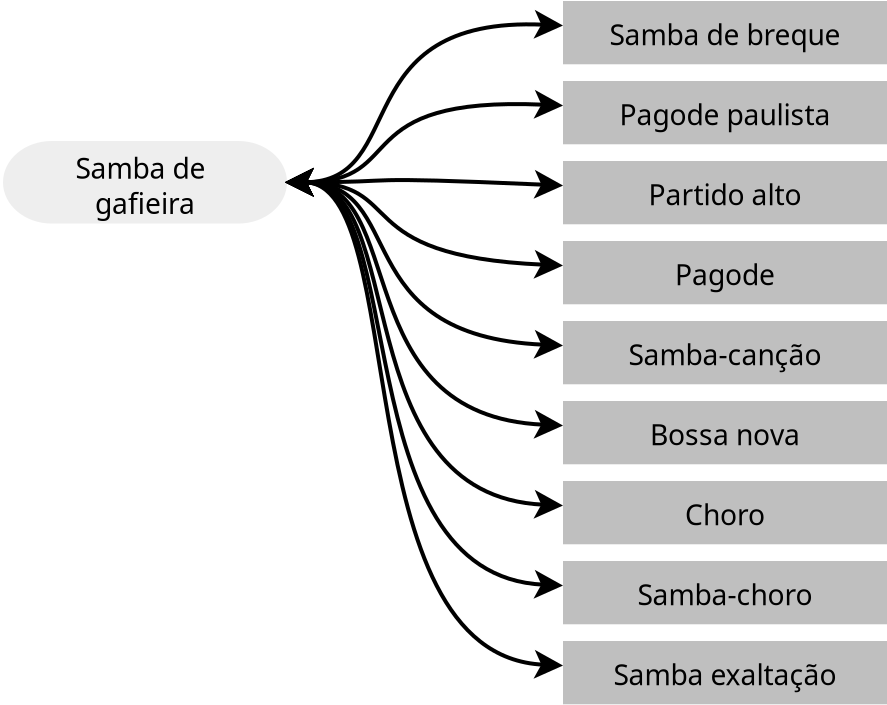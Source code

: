 <?xml version="1.0" encoding="UTF-8"?>
<dia:diagram xmlns:dia="http://www.lysator.liu.se/~alla/dia/">
  <dia:layer name="Segundo plano" visible="true" connectable="true" active="true">
    <dia:object type="Flowchart - Terminal" version="1" id="O0">
      <dia:attribute name="obj_pos">
        <dia:point val="33,3"/>
      </dia:attribute>
      <dia:attribute name="obj_bb">
        <dia:rectangle val="32.8,2.8;47.2,7.128"/>
      </dia:attribute>
      <dia:attribute name="meta">
        <dia:composite type="dict"/>
      </dia:attribute>
      <dia:attribute name="elem_corner">
        <dia:point val="33,3"/>
      </dia:attribute>
      <dia:attribute name="elem_width">
        <dia:real val="14"/>
      </dia:attribute>
      <dia:attribute name="elem_height">
        <dia:real val="3.928"/>
      </dia:attribute>
      <dia:attribute name="line_width">
        <dia:real val="0.2"/>
      </dia:attribute>
      <dia:attribute name="line_colour">
        <dia:color val="#eeeeeeff"/>
      </dia:attribute>
      <dia:attribute name="fill_colour">
        <dia:color val="#eeeeeeff"/>
      </dia:attribute>
      <dia:attribute name="show_background">
        <dia:boolean val="true"/>
      </dia:attribute>
      <dia:attribute name="line_style">
        <dia:enum val="0"/>
        <dia:real val="1"/>
      </dia:attribute>
      <dia:attribute name="padding">
        <dia:real val="0.1"/>
      </dia:attribute>
      <dia:attribute name="text">
        <dia:composite type="text">
          <dia:attribute name="string">
            <dia:string>#Samba de 
gafieira#</dia:string>
          </dia:attribute>
          <dia:attribute name="font">
            <dia:font family="sans" style="0" name="Helvetica"/>
          </dia:attribute>
          <dia:attribute name="height">
            <dia:real val="1.764"/>
          </dia:attribute>
          <dia:attribute name="pos">
            <dia:point val="40,4.523"/>
          </dia:attribute>
          <dia:attribute name="color">
            <dia:color val="#000000ff"/>
          </dia:attribute>
          <dia:attribute name="alignment">
            <dia:enum val="1"/>
          </dia:attribute>
        </dia:composite>
      </dia:attribute>
      <dia:attribute name="text_fitting">
        <dia:enum val="1"/>
      </dia:attribute>
      <dia:attribute name="flip_horizontal">
        <dia:boolean val="false"/>
      </dia:attribute>
      <dia:attribute name="flip_vertical">
        <dia:boolean val="false"/>
      </dia:attribute>
      <dia:attribute name="subscale">
        <dia:real val="1"/>
      </dia:attribute>
    </dia:object>
    <dia:object type="Flowchart - Box" version="0" id="O1">
      <dia:attribute name="obj_pos">
        <dia:point val="61,12"/>
      </dia:attribute>
      <dia:attribute name="obj_bb">
        <dia:rectangle val="60.9,11.9;77.1,15.064"/>
      </dia:attribute>
      <dia:attribute name="elem_corner">
        <dia:point val="61,12"/>
      </dia:attribute>
      <dia:attribute name="elem_width">
        <dia:real val="16"/>
      </dia:attribute>
      <dia:attribute name="elem_height">
        <dia:real val="2.964"/>
      </dia:attribute>
      <dia:attribute name="border_width">
        <dia:real val="0.2"/>
      </dia:attribute>
      <dia:attribute name="border_color">
        <dia:color val="#bfbfbfff"/>
      </dia:attribute>
      <dia:attribute name="inner_color">
        <dia:color val="#bfbfbfff"/>
      </dia:attribute>
      <dia:attribute name="show_background">
        <dia:boolean val="true"/>
      </dia:attribute>
      <dia:attribute name="padding">
        <dia:real val="0.5"/>
      </dia:attribute>
      <dia:attribute name="text">
        <dia:composite type="text">
          <dia:attribute name="string">
            <dia:string>#Samba-canção#</dia:string>
          </dia:attribute>
          <dia:attribute name="font">
            <dia:font family="sans" style="0" name="Helvetica"/>
          </dia:attribute>
          <dia:attribute name="height">
            <dia:real val="1.764"/>
          </dia:attribute>
          <dia:attribute name="pos">
            <dia:point val="69,13.91"/>
          </dia:attribute>
          <dia:attribute name="color">
            <dia:color val="#000000ff"/>
          </dia:attribute>
          <dia:attribute name="alignment">
            <dia:enum val="1"/>
          </dia:attribute>
        </dia:composite>
      </dia:attribute>
    </dia:object>
    <dia:object type="Flowchart - Box" version="0" id="O2">
      <dia:attribute name="obj_pos">
        <dia:point val="61,16"/>
      </dia:attribute>
      <dia:attribute name="obj_bb">
        <dia:rectangle val="60.9,15.9;77.1,19.064"/>
      </dia:attribute>
      <dia:attribute name="elem_corner">
        <dia:point val="61,16"/>
      </dia:attribute>
      <dia:attribute name="elem_width">
        <dia:real val="16"/>
      </dia:attribute>
      <dia:attribute name="elem_height">
        <dia:real val="2.964"/>
      </dia:attribute>
      <dia:attribute name="border_width">
        <dia:real val="0.2"/>
      </dia:attribute>
      <dia:attribute name="border_color">
        <dia:color val="#bfbfbfff"/>
      </dia:attribute>
      <dia:attribute name="inner_color">
        <dia:color val="#bfbfbfff"/>
      </dia:attribute>
      <dia:attribute name="show_background">
        <dia:boolean val="true"/>
      </dia:attribute>
      <dia:attribute name="padding">
        <dia:real val="0.5"/>
      </dia:attribute>
      <dia:attribute name="text">
        <dia:composite type="text">
          <dia:attribute name="string">
            <dia:string>#Bossa nova#</dia:string>
          </dia:attribute>
          <dia:attribute name="font">
            <dia:font family="sans" style="0" name="Helvetica"/>
          </dia:attribute>
          <dia:attribute name="height">
            <dia:real val="1.764"/>
          </dia:attribute>
          <dia:attribute name="pos">
            <dia:point val="69,17.91"/>
          </dia:attribute>
          <dia:attribute name="color">
            <dia:color val="#000000ff"/>
          </dia:attribute>
          <dia:attribute name="alignment">
            <dia:enum val="1"/>
          </dia:attribute>
        </dia:composite>
      </dia:attribute>
    </dia:object>
    <dia:object type="Flowchart - Box" version="0" id="O3">
      <dia:attribute name="obj_pos">
        <dia:point val="61,20"/>
      </dia:attribute>
      <dia:attribute name="obj_bb">
        <dia:rectangle val="60.9,19.9;77.1,23.064"/>
      </dia:attribute>
      <dia:attribute name="elem_corner">
        <dia:point val="61,20"/>
      </dia:attribute>
      <dia:attribute name="elem_width">
        <dia:real val="16"/>
      </dia:attribute>
      <dia:attribute name="elem_height">
        <dia:real val="2.964"/>
      </dia:attribute>
      <dia:attribute name="border_width">
        <dia:real val="0.2"/>
      </dia:attribute>
      <dia:attribute name="border_color">
        <dia:color val="#bfbfbfff"/>
      </dia:attribute>
      <dia:attribute name="inner_color">
        <dia:color val="#bfbfbfff"/>
      </dia:attribute>
      <dia:attribute name="show_background">
        <dia:boolean val="true"/>
      </dia:attribute>
      <dia:attribute name="padding">
        <dia:real val="0.5"/>
      </dia:attribute>
      <dia:attribute name="text">
        <dia:composite type="text">
          <dia:attribute name="string">
            <dia:string>#Choro#</dia:string>
          </dia:attribute>
          <dia:attribute name="font">
            <dia:font family="sans" style="0" name="Helvetica"/>
          </dia:attribute>
          <dia:attribute name="height">
            <dia:real val="1.764"/>
          </dia:attribute>
          <dia:attribute name="pos">
            <dia:point val="69,21.91"/>
          </dia:attribute>
          <dia:attribute name="color">
            <dia:color val="#000000ff"/>
          </dia:attribute>
          <dia:attribute name="alignment">
            <dia:enum val="1"/>
          </dia:attribute>
        </dia:composite>
      </dia:attribute>
    </dia:object>
    <dia:object type="Standard - BezierLine" version="0" id="O4">
      <dia:attribute name="obj_pos">
        <dia:point val="69,21.482"/>
      </dia:attribute>
      <dia:attribute name="obj_bb">
        <dia:rectangle val="46.9,4.864;61.004,21.231"/>
      </dia:attribute>
      <dia:attribute name="bez_points">
        <dia:point val="69,21.482"/>
        <dia:point val="58,21"/>
        <dia:point val="46.308,4.964"/>
        <dia:point val="40,4.964"/>
      </dia:attribute>
      <dia:attribute name="corner_types">
        <dia:enum val="0"/>
        <dia:enum val="0"/>
      </dia:attribute>
      <dia:attribute name="line_width">
        <dia:real val="0.2"/>
      </dia:attribute>
      <dia:attribute name="start_arrow">
        <dia:enum val="22"/>
      </dia:attribute>
      <dia:attribute name="start_arrow_length">
        <dia:real val="1"/>
      </dia:attribute>
      <dia:attribute name="start_arrow_width">
        <dia:real val="1"/>
      </dia:attribute>
      <dia:attribute name="end_arrow">
        <dia:enum val="22"/>
      </dia:attribute>
      <dia:attribute name="end_arrow_length">
        <dia:real val="1"/>
      </dia:attribute>
      <dia:attribute name="end_arrow_width">
        <dia:real val="1"/>
      </dia:attribute>
      <dia:connections>
        <dia:connection handle="0" to="O3" connection="16"/>
        <dia:connection handle="3" to="O0" connection="16"/>
      </dia:connections>
    </dia:object>
    <dia:object type="Standard - BezierLine" version="0" id="O5">
      <dia:attribute name="obj_pos">
        <dia:point val="69,13.482"/>
      </dia:attribute>
      <dia:attribute name="obj_bb">
        <dia:rectangle val="46.9,4.864;61.005,13.231"/>
      </dia:attribute>
      <dia:attribute name="bez_points">
        <dia:point val="69,13.482"/>
        <dia:point val="58,13"/>
        <dia:point val="46.308,4.964"/>
        <dia:point val="40,4.964"/>
      </dia:attribute>
      <dia:attribute name="corner_types">
        <dia:enum val="0"/>
        <dia:enum val="0"/>
      </dia:attribute>
      <dia:attribute name="line_width">
        <dia:real val="0.2"/>
      </dia:attribute>
      <dia:attribute name="start_arrow">
        <dia:enum val="22"/>
      </dia:attribute>
      <dia:attribute name="start_arrow_length">
        <dia:real val="1"/>
      </dia:attribute>
      <dia:attribute name="start_arrow_width">
        <dia:real val="1"/>
      </dia:attribute>
      <dia:attribute name="end_arrow">
        <dia:enum val="22"/>
      </dia:attribute>
      <dia:attribute name="end_arrow_length">
        <dia:real val="1"/>
      </dia:attribute>
      <dia:attribute name="end_arrow_width">
        <dia:real val="1"/>
      </dia:attribute>
      <dia:connections>
        <dia:connection handle="0" to="O1" connection="16"/>
        <dia:connection handle="3" to="O0" connection="16"/>
      </dia:connections>
    </dia:object>
    <dia:object type="Flowchart - Box" version="0" id="O6">
      <dia:attribute name="obj_pos">
        <dia:point val="61,8"/>
      </dia:attribute>
      <dia:attribute name="obj_bb">
        <dia:rectangle val="60.9,7.9;77.1,11.064"/>
      </dia:attribute>
      <dia:attribute name="elem_corner">
        <dia:point val="61,8"/>
      </dia:attribute>
      <dia:attribute name="elem_width">
        <dia:real val="16"/>
      </dia:attribute>
      <dia:attribute name="elem_height">
        <dia:real val="2.964"/>
      </dia:attribute>
      <dia:attribute name="border_width">
        <dia:real val="0.2"/>
      </dia:attribute>
      <dia:attribute name="border_color">
        <dia:color val="#bfbfbfff"/>
      </dia:attribute>
      <dia:attribute name="inner_color">
        <dia:color val="#bfbfbfff"/>
      </dia:attribute>
      <dia:attribute name="show_background">
        <dia:boolean val="true"/>
      </dia:attribute>
      <dia:attribute name="padding">
        <dia:real val="0.5"/>
      </dia:attribute>
      <dia:attribute name="text">
        <dia:composite type="text">
          <dia:attribute name="string">
            <dia:string>#Pagode#</dia:string>
          </dia:attribute>
          <dia:attribute name="font">
            <dia:font family="sans" style="0" name="Helvetica"/>
          </dia:attribute>
          <dia:attribute name="height">
            <dia:real val="1.764"/>
          </dia:attribute>
          <dia:attribute name="pos">
            <dia:point val="69,9.91"/>
          </dia:attribute>
          <dia:attribute name="color">
            <dia:color val="#000000ff"/>
          </dia:attribute>
          <dia:attribute name="alignment">
            <dia:enum val="1"/>
          </dia:attribute>
        </dia:composite>
      </dia:attribute>
    </dia:object>
    <dia:object type="Flowchart - Box" version="0" id="O7">
      <dia:attribute name="obj_pos">
        <dia:point val="61,4"/>
      </dia:attribute>
      <dia:attribute name="obj_bb">
        <dia:rectangle val="60.9,3.9;77.1,7.064"/>
      </dia:attribute>
      <dia:attribute name="elem_corner">
        <dia:point val="61,4"/>
      </dia:attribute>
      <dia:attribute name="elem_width">
        <dia:real val="16"/>
      </dia:attribute>
      <dia:attribute name="elem_height">
        <dia:real val="2.964"/>
      </dia:attribute>
      <dia:attribute name="border_width">
        <dia:real val="0.2"/>
      </dia:attribute>
      <dia:attribute name="border_color">
        <dia:color val="#bfbfbfff"/>
      </dia:attribute>
      <dia:attribute name="inner_color">
        <dia:color val="#bfbfbfff"/>
      </dia:attribute>
      <dia:attribute name="show_background">
        <dia:boolean val="true"/>
      </dia:attribute>
      <dia:attribute name="padding">
        <dia:real val="0.5"/>
      </dia:attribute>
      <dia:attribute name="text">
        <dia:composite type="text">
          <dia:attribute name="string">
            <dia:string>#Partido alto#</dia:string>
          </dia:attribute>
          <dia:attribute name="font">
            <dia:font family="sans" style="0" name="Helvetica"/>
          </dia:attribute>
          <dia:attribute name="height">
            <dia:real val="1.764"/>
          </dia:attribute>
          <dia:attribute name="pos">
            <dia:point val="69,5.91"/>
          </dia:attribute>
          <dia:attribute name="color">
            <dia:color val="#000000ff"/>
          </dia:attribute>
          <dia:attribute name="alignment">
            <dia:enum val="1"/>
          </dia:attribute>
        </dia:composite>
      </dia:attribute>
    </dia:object>
    <dia:object type="Standard - BezierLine" version="0" id="O8">
      <dia:attribute name="obj_pos">
        <dia:point val="69,5.482"/>
      </dia:attribute>
      <dia:attribute name="obj_bb">
        <dia:rectangle val="46.9,4.761;61.008,5.231"/>
      </dia:attribute>
      <dia:attribute name="bez_points">
        <dia:point val="69,5.482"/>
        <dia:point val="58,5"/>
        <dia:point val="46.308,4.964"/>
        <dia:point val="40,4.964"/>
      </dia:attribute>
      <dia:attribute name="corner_types">
        <dia:enum val="0"/>
        <dia:enum val="0"/>
      </dia:attribute>
      <dia:attribute name="line_width">
        <dia:real val="0.2"/>
      </dia:attribute>
      <dia:attribute name="start_arrow">
        <dia:enum val="22"/>
      </dia:attribute>
      <dia:attribute name="start_arrow_length">
        <dia:real val="1"/>
      </dia:attribute>
      <dia:attribute name="start_arrow_width">
        <dia:real val="1"/>
      </dia:attribute>
      <dia:attribute name="end_arrow">
        <dia:enum val="22"/>
      </dia:attribute>
      <dia:attribute name="end_arrow_length">
        <dia:real val="1"/>
      </dia:attribute>
      <dia:attribute name="end_arrow_width">
        <dia:real val="1"/>
      </dia:attribute>
      <dia:connections>
        <dia:connection handle="0" to="O7" connection="16"/>
        <dia:connection handle="3" to="O0" connection="16"/>
      </dia:connections>
    </dia:object>
    <dia:object type="Standard - BezierLine" version="0" id="O9">
      <dia:attribute name="obj_pos">
        <dia:point val="69,9.482"/>
      </dia:attribute>
      <dia:attribute name="obj_bb">
        <dia:rectangle val="46.897,4.864;61.004,9.231"/>
      </dia:attribute>
      <dia:attribute name="bez_points">
        <dia:point val="69,9.482"/>
        <dia:point val="58,9"/>
        <dia:point val="46.308,4.964"/>
        <dia:point val="40,4.964"/>
      </dia:attribute>
      <dia:attribute name="corner_types">
        <dia:enum val="0"/>
        <dia:enum val="0"/>
      </dia:attribute>
      <dia:attribute name="line_width">
        <dia:real val="0.2"/>
      </dia:attribute>
      <dia:attribute name="start_arrow">
        <dia:enum val="22"/>
      </dia:attribute>
      <dia:attribute name="start_arrow_length">
        <dia:real val="1"/>
      </dia:attribute>
      <dia:attribute name="start_arrow_width">
        <dia:real val="1"/>
      </dia:attribute>
      <dia:attribute name="end_arrow">
        <dia:enum val="22"/>
      </dia:attribute>
      <dia:attribute name="end_arrow_length">
        <dia:real val="1"/>
      </dia:attribute>
      <dia:attribute name="end_arrow_width">
        <dia:real val="1"/>
      </dia:attribute>
      <dia:connections>
        <dia:connection handle="0" to="O6" connection="16"/>
        <dia:connection handle="3" to="O0" connection="16"/>
      </dia:connections>
    </dia:object>
    <dia:object type="Flowchart - Box" version="0" id="O10">
      <dia:attribute name="obj_pos">
        <dia:point val="61,0"/>
      </dia:attribute>
      <dia:attribute name="obj_bb">
        <dia:rectangle val="60.9,-0.1;77.1,3.064"/>
      </dia:attribute>
      <dia:attribute name="elem_corner">
        <dia:point val="61,0"/>
      </dia:attribute>
      <dia:attribute name="elem_width">
        <dia:real val="16"/>
      </dia:attribute>
      <dia:attribute name="elem_height">
        <dia:real val="2.964"/>
      </dia:attribute>
      <dia:attribute name="border_width">
        <dia:real val="0.2"/>
      </dia:attribute>
      <dia:attribute name="border_color">
        <dia:color val="#bfbfbfff"/>
      </dia:attribute>
      <dia:attribute name="inner_color">
        <dia:color val="#bfbfbfff"/>
      </dia:attribute>
      <dia:attribute name="show_background">
        <dia:boolean val="true"/>
      </dia:attribute>
      <dia:attribute name="padding">
        <dia:real val="0.5"/>
      </dia:attribute>
      <dia:attribute name="text">
        <dia:composite type="text">
          <dia:attribute name="string">
            <dia:string>#Pagode paulista#</dia:string>
          </dia:attribute>
          <dia:attribute name="font">
            <dia:font family="sans" style="0" name="Helvetica"/>
          </dia:attribute>
          <dia:attribute name="height">
            <dia:real val="1.764"/>
          </dia:attribute>
          <dia:attribute name="pos">
            <dia:point val="69,1.91"/>
          </dia:attribute>
          <dia:attribute name="color">
            <dia:color val="#000000ff"/>
          </dia:attribute>
          <dia:attribute name="alignment">
            <dia:enum val="1"/>
          </dia:attribute>
        </dia:composite>
      </dia:attribute>
    </dia:object>
    <dia:object type="Standard - BezierLine" version="0" id="O11">
      <dia:attribute name="obj_pos">
        <dia:point val="69,1.482"/>
      </dia:attribute>
      <dia:attribute name="obj_bb">
        <dia:rectangle val="46.9,0.99;61.008,5.064"/>
      </dia:attribute>
      <dia:attribute name="bez_points">
        <dia:point val="69,1.482"/>
        <dia:point val="58,1"/>
        <dia:point val="46.308,4.964"/>
        <dia:point val="40,4.964"/>
      </dia:attribute>
      <dia:attribute name="corner_types">
        <dia:enum val="0"/>
        <dia:enum val="0"/>
      </dia:attribute>
      <dia:attribute name="line_width">
        <dia:real val="0.2"/>
      </dia:attribute>
      <dia:attribute name="start_arrow">
        <dia:enum val="22"/>
      </dia:attribute>
      <dia:attribute name="start_arrow_length">
        <dia:real val="1"/>
      </dia:attribute>
      <dia:attribute name="start_arrow_width">
        <dia:real val="1"/>
      </dia:attribute>
      <dia:attribute name="end_arrow">
        <dia:enum val="22"/>
      </dia:attribute>
      <dia:attribute name="end_arrow_length">
        <dia:real val="1"/>
      </dia:attribute>
      <dia:attribute name="end_arrow_width">
        <dia:real val="1"/>
      </dia:attribute>
      <dia:connections>
        <dia:connection handle="0" to="O10" connection="16"/>
        <dia:connection handle="3" to="O0" connection="16"/>
      </dia:connections>
    </dia:object>
    <dia:object type="Standard - BezierLine" version="0" id="O12">
      <dia:attribute name="obj_pos">
        <dia:point val="69,17.482"/>
      </dia:attribute>
      <dia:attribute name="obj_bb">
        <dia:rectangle val="46.899,4.864;61.005,17.231"/>
      </dia:attribute>
      <dia:attribute name="bez_points">
        <dia:point val="69,17.482"/>
        <dia:point val="58,17"/>
        <dia:point val="46.308,4.964"/>
        <dia:point val="40,4.964"/>
      </dia:attribute>
      <dia:attribute name="corner_types">
        <dia:enum val="0"/>
        <dia:enum val="0"/>
      </dia:attribute>
      <dia:attribute name="line_width">
        <dia:real val="0.2"/>
      </dia:attribute>
      <dia:attribute name="start_arrow">
        <dia:enum val="22"/>
      </dia:attribute>
      <dia:attribute name="start_arrow_length">
        <dia:real val="1"/>
      </dia:attribute>
      <dia:attribute name="start_arrow_width">
        <dia:real val="1"/>
      </dia:attribute>
      <dia:attribute name="end_arrow">
        <dia:enum val="22"/>
      </dia:attribute>
      <dia:attribute name="end_arrow_length">
        <dia:real val="1"/>
      </dia:attribute>
      <dia:attribute name="end_arrow_width">
        <dia:real val="1"/>
      </dia:attribute>
      <dia:connections>
        <dia:connection handle="0" to="O2" connection="16"/>
        <dia:connection handle="3" to="O0" connection="16"/>
      </dia:connections>
    </dia:object>
    <dia:object type="Flowchart - Box" version="0" id="O13">
      <dia:attribute name="obj_pos">
        <dia:point val="61,-4"/>
      </dia:attribute>
      <dia:attribute name="obj_bb">
        <dia:rectangle val="60.9,-4.1;77.1,-0.936"/>
      </dia:attribute>
      <dia:attribute name="elem_corner">
        <dia:point val="61,-4"/>
      </dia:attribute>
      <dia:attribute name="elem_width">
        <dia:real val="16"/>
      </dia:attribute>
      <dia:attribute name="elem_height">
        <dia:real val="2.964"/>
      </dia:attribute>
      <dia:attribute name="border_width">
        <dia:real val="0.2"/>
      </dia:attribute>
      <dia:attribute name="border_color">
        <dia:color val="#bfbfbfff"/>
      </dia:attribute>
      <dia:attribute name="inner_color">
        <dia:color val="#bfbfbfff"/>
      </dia:attribute>
      <dia:attribute name="show_background">
        <dia:boolean val="true"/>
      </dia:attribute>
      <dia:attribute name="padding">
        <dia:real val="0.5"/>
      </dia:attribute>
      <dia:attribute name="text">
        <dia:composite type="text">
          <dia:attribute name="string">
            <dia:string>#Samba de breque#</dia:string>
          </dia:attribute>
          <dia:attribute name="font">
            <dia:font family="sans" style="0" name="Helvetica"/>
          </dia:attribute>
          <dia:attribute name="height">
            <dia:real val="1.764"/>
          </dia:attribute>
          <dia:attribute name="pos">
            <dia:point val="69,-2.09"/>
          </dia:attribute>
          <dia:attribute name="color">
            <dia:color val="#000000ff"/>
          </dia:attribute>
          <dia:attribute name="alignment">
            <dia:enum val="1"/>
          </dia:attribute>
        </dia:composite>
      </dia:attribute>
    </dia:object>
    <dia:object type="Standard - BezierLine" version="0" id="O14">
      <dia:attribute name="obj_pos">
        <dia:point val="69,-2.518"/>
      </dia:attribute>
      <dia:attribute name="obj_bb">
        <dia:rectangle val="46.9,-2.993;61.005,5.064"/>
      </dia:attribute>
      <dia:attribute name="bez_points">
        <dia:point val="69,-2.518"/>
        <dia:point val="58,-3"/>
        <dia:point val="46.308,4.964"/>
        <dia:point val="40,4.964"/>
      </dia:attribute>
      <dia:attribute name="corner_types">
        <dia:enum val="0"/>
        <dia:enum val="0"/>
      </dia:attribute>
      <dia:attribute name="line_width">
        <dia:real val="0.2"/>
      </dia:attribute>
      <dia:attribute name="start_arrow">
        <dia:enum val="22"/>
      </dia:attribute>
      <dia:attribute name="start_arrow_length">
        <dia:real val="1"/>
      </dia:attribute>
      <dia:attribute name="start_arrow_width">
        <dia:real val="1"/>
      </dia:attribute>
      <dia:attribute name="end_arrow">
        <dia:enum val="22"/>
      </dia:attribute>
      <dia:attribute name="end_arrow_length">
        <dia:real val="1"/>
      </dia:attribute>
      <dia:attribute name="end_arrow_width">
        <dia:real val="1"/>
      </dia:attribute>
      <dia:connections>
        <dia:connection handle="0" to="O13" connection="16"/>
        <dia:connection handle="3" to="O0" connection="16"/>
      </dia:connections>
    </dia:object>
    <dia:object type="Flowchart - Box" version="0" id="O15">
      <dia:attribute name="obj_pos">
        <dia:point val="61,24"/>
      </dia:attribute>
      <dia:attribute name="obj_bb">
        <dia:rectangle val="60.9,23.9;77.1,27.064"/>
      </dia:attribute>
      <dia:attribute name="elem_corner">
        <dia:point val="61,24"/>
      </dia:attribute>
      <dia:attribute name="elem_width">
        <dia:real val="16"/>
      </dia:attribute>
      <dia:attribute name="elem_height">
        <dia:real val="2.964"/>
      </dia:attribute>
      <dia:attribute name="border_width">
        <dia:real val="0.2"/>
      </dia:attribute>
      <dia:attribute name="border_color">
        <dia:color val="#bfbfbfff"/>
      </dia:attribute>
      <dia:attribute name="inner_color">
        <dia:color val="#bfbfbfff"/>
      </dia:attribute>
      <dia:attribute name="show_background">
        <dia:boolean val="true"/>
      </dia:attribute>
      <dia:attribute name="padding">
        <dia:real val="0.5"/>
      </dia:attribute>
      <dia:attribute name="text">
        <dia:composite type="text">
          <dia:attribute name="string">
            <dia:string>#Samba-choro#</dia:string>
          </dia:attribute>
          <dia:attribute name="font">
            <dia:font family="sans" style="0" name="Helvetica"/>
          </dia:attribute>
          <dia:attribute name="height">
            <dia:real val="1.764"/>
          </dia:attribute>
          <dia:attribute name="pos">
            <dia:point val="69,25.91"/>
          </dia:attribute>
          <dia:attribute name="color">
            <dia:color val="#000000ff"/>
          </dia:attribute>
          <dia:attribute name="alignment">
            <dia:enum val="1"/>
          </dia:attribute>
        </dia:composite>
      </dia:attribute>
    </dia:object>
    <dia:object type="Standard - BezierLine" version="0" id="O16">
      <dia:attribute name="obj_pos">
        <dia:point val="69,25.482"/>
      </dia:attribute>
      <dia:attribute name="obj_bb">
        <dia:rectangle val="46.9,4.864;61.005,25.231"/>
      </dia:attribute>
      <dia:attribute name="bez_points">
        <dia:point val="69,25.482"/>
        <dia:point val="58,25"/>
        <dia:point val="46.308,4.964"/>
        <dia:point val="40,4.964"/>
      </dia:attribute>
      <dia:attribute name="corner_types">
        <dia:enum val="0"/>
        <dia:enum val="0"/>
      </dia:attribute>
      <dia:attribute name="line_width">
        <dia:real val="0.2"/>
      </dia:attribute>
      <dia:attribute name="start_arrow">
        <dia:enum val="22"/>
      </dia:attribute>
      <dia:attribute name="start_arrow_length">
        <dia:real val="1"/>
      </dia:attribute>
      <dia:attribute name="start_arrow_width">
        <dia:real val="1"/>
      </dia:attribute>
      <dia:attribute name="end_arrow">
        <dia:enum val="22"/>
      </dia:attribute>
      <dia:attribute name="end_arrow_length">
        <dia:real val="1"/>
      </dia:attribute>
      <dia:attribute name="end_arrow_width">
        <dia:real val="1"/>
      </dia:attribute>
      <dia:connections>
        <dia:connection handle="0" to="O15" connection="16"/>
        <dia:connection handle="3" to="O0" connection="16"/>
      </dia:connections>
    </dia:object>
    <dia:object type="Flowchart - Box" version="0" id="O17">
      <dia:attribute name="obj_pos">
        <dia:point val="61,28"/>
      </dia:attribute>
      <dia:attribute name="obj_bb">
        <dia:rectangle val="60.9,27.9;77.1,31.064"/>
      </dia:attribute>
      <dia:attribute name="elem_corner">
        <dia:point val="61,28"/>
      </dia:attribute>
      <dia:attribute name="elem_width">
        <dia:real val="16"/>
      </dia:attribute>
      <dia:attribute name="elem_height">
        <dia:real val="2.964"/>
      </dia:attribute>
      <dia:attribute name="border_width">
        <dia:real val="0.2"/>
      </dia:attribute>
      <dia:attribute name="border_color">
        <dia:color val="#bfbfbfff"/>
      </dia:attribute>
      <dia:attribute name="inner_color">
        <dia:color val="#bfbfbfff"/>
      </dia:attribute>
      <dia:attribute name="show_background">
        <dia:boolean val="true"/>
      </dia:attribute>
      <dia:attribute name="padding">
        <dia:real val="0.5"/>
      </dia:attribute>
      <dia:attribute name="text">
        <dia:composite type="text">
          <dia:attribute name="string">
            <dia:string>#Samba exaltação#</dia:string>
          </dia:attribute>
          <dia:attribute name="font">
            <dia:font family="sans" style="0" name="Helvetica"/>
          </dia:attribute>
          <dia:attribute name="height">
            <dia:real val="1.764"/>
          </dia:attribute>
          <dia:attribute name="pos">
            <dia:point val="69,29.91"/>
          </dia:attribute>
          <dia:attribute name="color">
            <dia:color val="#000000ff"/>
          </dia:attribute>
          <dia:attribute name="alignment">
            <dia:enum val="1"/>
          </dia:attribute>
        </dia:composite>
      </dia:attribute>
    </dia:object>
    <dia:object type="Standard - BezierLine" version="0" id="O18">
      <dia:attribute name="obj_pos">
        <dia:point val="69,29.482"/>
      </dia:attribute>
      <dia:attribute name="obj_bb">
        <dia:rectangle val="46.9,4.864;61.007,29.232"/>
      </dia:attribute>
      <dia:attribute name="bez_points">
        <dia:point val="69,29.482"/>
        <dia:point val="58,29"/>
        <dia:point val="46.308,4.964"/>
        <dia:point val="40,4.964"/>
      </dia:attribute>
      <dia:attribute name="corner_types">
        <dia:enum val="0"/>
        <dia:enum val="0"/>
      </dia:attribute>
      <dia:attribute name="line_width">
        <dia:real val="0.2"/>
      </dia:attribute>
      <dia:attribute name="start_arrow">
        <dia:enum val="22"/>
      </dia:attribute>
      <dia:attribute name="start_arrow_length">
        <dia:real val="1"/>
      </dia:attribute>
      <dia:attribute name="start_arrow_width">
        <dia:real val="1"/>
      </dia:attribute>
      <dia:attribute name="end_arrow">
        <dia:enum val="22"/>
      </dia:attribute>
      <dia:attribute name="end_arrow_length">
        <dia:real val="1"/>
      </dia:attribute>
      <dia:attribute name="end_arrow_width">
        <dia:real val="1"/>
      </dia:attribute>
      <dia:connections>
        <dia:connection handle="0" to="O17" connection="16"/>
        <dia:connection handle="3" to="O0" connection="16"/>
      </dia:connections>
    </dia:object>
  </dia:layer>
</dia:diagram>
